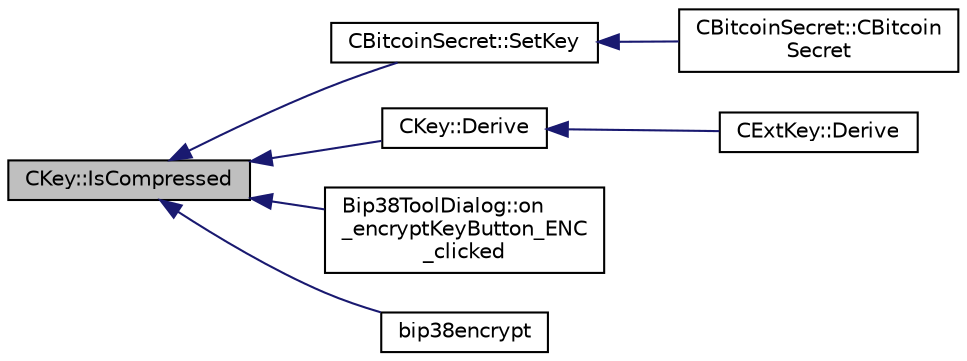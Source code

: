 digraph "CKey::IsCompressed"
{
  edge [fontname="Helvetica",fontsize="10",labelfontname="Helvetica",labelfontsize="10"];
  node [fontname="Helvetica",fontsize="10",shape=record];
  rankdir="LR";
  Node516 [label="CKey::IsCompressed",height=0.2,width=0.4,color="black", fillcolor="grey75", style="filled", fontcolor="black"];
  Node516 -> Node517 [dir="back",color="midnightblue",fontsize="10",style="solid",fontname="Helvetica"];
  Node517 [label="CBitcoinSecret::SetKey",height=0.2,width=0.4,color="black", fillcolor="white", style="filled",URL="$class_c_bitcoin_secret.html#a3629c0fce320664c3c07cb082939d6ec"];
  Node517 -> Node518 [dir="back",color="midnightblue",fontsize="10",style="solid",fontname="Helvetica"];
  Node518 [label="CBitcoinSecret::CBitcoin\lSecret",height=0.2,width=0.4,color="black", fillcolor="white", style="filled",URL="$class_c_bitcoin_secret.html#a0358baa459a1f22661b601d9d83eacf8"];
  Node516 -> Node519 [dir="back",color="midnightblue",fontsize="10",style="solid",fontname="Helvetica"];
  Node519 [label="CKey::Derive",height=0.2,width=0.4,color="black", fillcolor="white", style="filled",URL="$class_c_key.html#a5166e6f49c17c3ad47ac0fa89305307b",tooltip="Derive BIP32 child key. "];
  Node519 -> Node520 [dir="back",color="midnightblue",fontsize="10",style="solid",fontname="Helvetica"];
  Node520 [label="CExtKey::Derive",height=0.2,width=0.4,color="black", fillcolor="white", style="filled",URL="$struct_c_ext_key.html#a589df63664c6d12bfe071b747a245b1d"];
  Node516 -> Node521 [dir="back",color="midnightblue",fontsize="10",style="solid",fontname="Helvetica"];
  Node521 [label="Bip38ToolDialog::on\l_encryptKeyButton_ENC\l_clicked",height=0.2,width=0.4,color="black", fillcolor="white", style="filled",URL="$class_bip38_tool_dialog.html#a31cdc41e507628f2cd413e9df57c5770"];
  Node516 -> Node522 [dir="back",color="midnightblue",fontsize="10",style="solid",fontname="Helvetica"];
  Node522 [label="bip38encrypt",height=0.2,width=0.4,color="black", fillcolor="white", style="filled",URL="$rpcdump_8cpp.html#a303f255a7509999ce1e535d5e7bb220d"];
}
